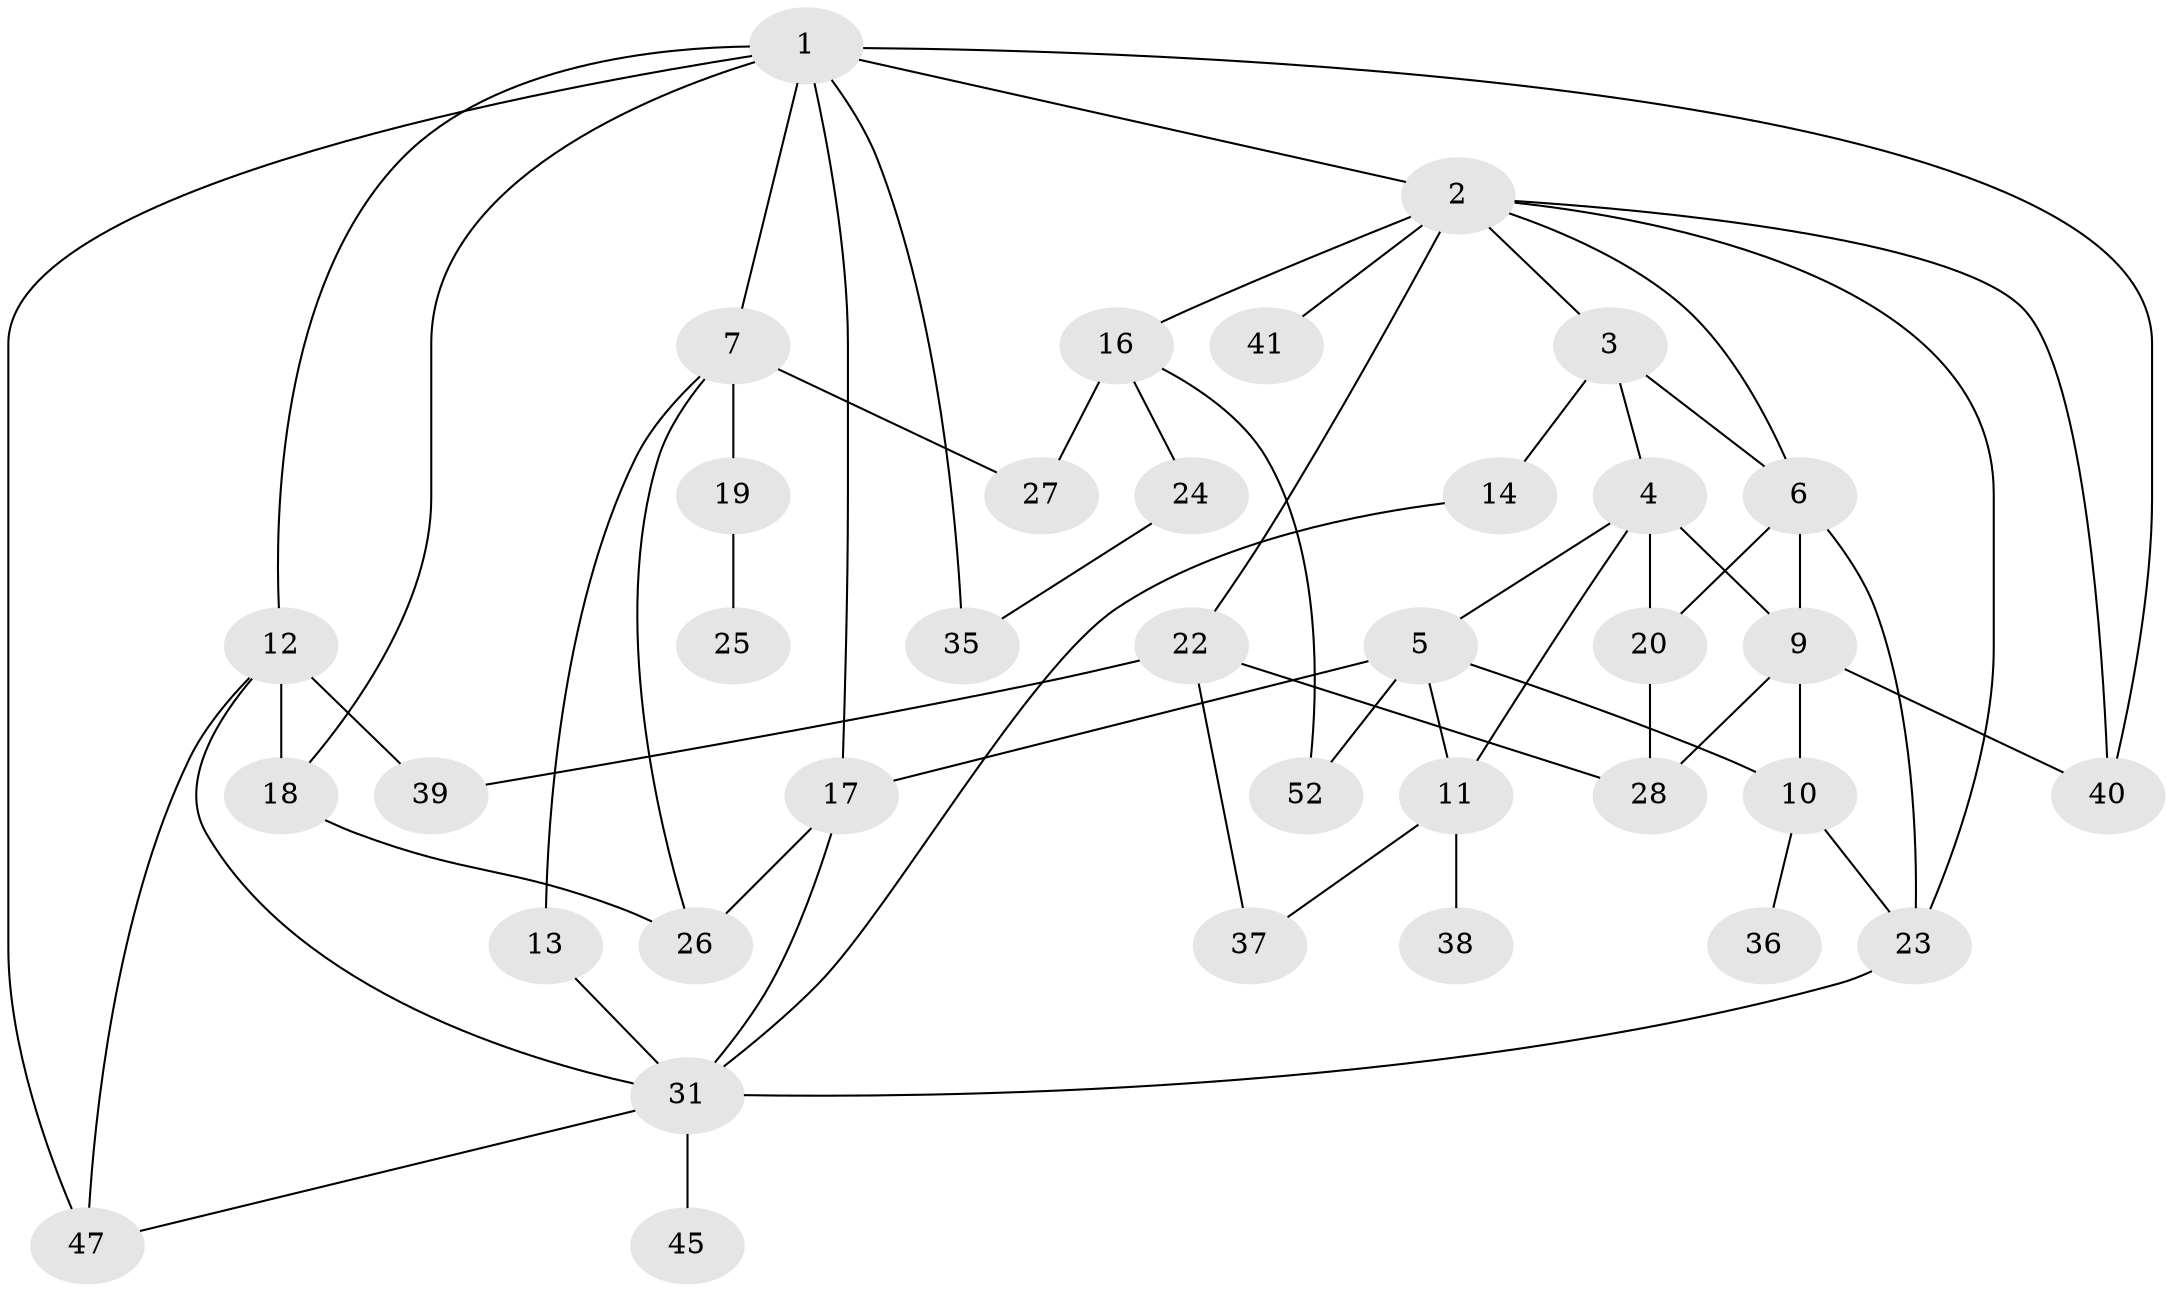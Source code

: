 // original degree distribution, {5: 0.057692307692307696, 6: 0.057692307692307696, 4: 0.23076923076923078, 3: 0.23076923076923078, 2: 0.28846153846153844, 1: 0.1346153846153846}
// Generated by graph-tools (version 1.1) at 2025/10/02/27/25 16:10:52]
// undirected, 36 vertices, 61 edges
graph export_dot {
graph [start="1"]
  node [color=gray90,style=filled];
  1 [super="+15"];
  2 [super="+30"];
  3;
  4 [super="+50"];
  5 [super="+46"];
  6;
  7 [super="+8"];
  9 [super="+32"];
  10;
  11 [super="+34"];
  12 [super="+21"];
  13 [super="+42"];
  14;
  16 [super="+43"];
  17;
  18;
  19;
  20 [super="+29"];
  22 [super="+51"];
  23 [super="+48"];
  24 [super="+44"];
  25;
  26 [super="+33"];
  27;
  28;
  31 [super="+49"];
  35;
  36;
  37;
  38;
  39;
  40;
  41;
  45;
  47;
  52;
  1 -- 2;
  1 -- 7;
  1 -- 12;
  1 -- 18;
  1 -- 17;
  1 -- 35;
  1 -- 40;
  1 -- 47;
  2 -- 3;
  2 -- 6;
  2 -- 16;
  2 -- 22;
  2 -- 40;
  2 -- 41;
  2 -- 23;
  3 -- 4;
  3 -- 14;
  3 -- 6;
  4 -- 5;
  4 -- 9;
  4 -- 20;
  4 -- 11;
  5 -- 11;
  5 -- 52;
  5 -- 17;
  5 -- 10;
  6 -- 20;
  6 -- 9;
  6 -- 23;
  7 -- 13;
  7 -- 19;
  7 -- 26;
  7 -- 27;
  9 -- 10;
  9 -- 28;
  9 -- 40;
  10 -- 23;
  10 -- 36;
  11 -- 37;
  11 -- 38;
  12 -- 18;
  12 -- 31;
  12 -- 39;
  12 -- 47;
  13 -- 31;
  14 -- 31;
  16 -- 24;
  16 -- 27;
  16 -- 52;
  17 -- 26;
  17 -- 31;
  18 -- 26;
  19 -- 25;
  20 -- 28;
  22 -- 37;
  22 -- 39;
  22 -- 28;
  23 -- 31;
  24 -- 35;
  31 -- 45;
  31 -- 47;
}
